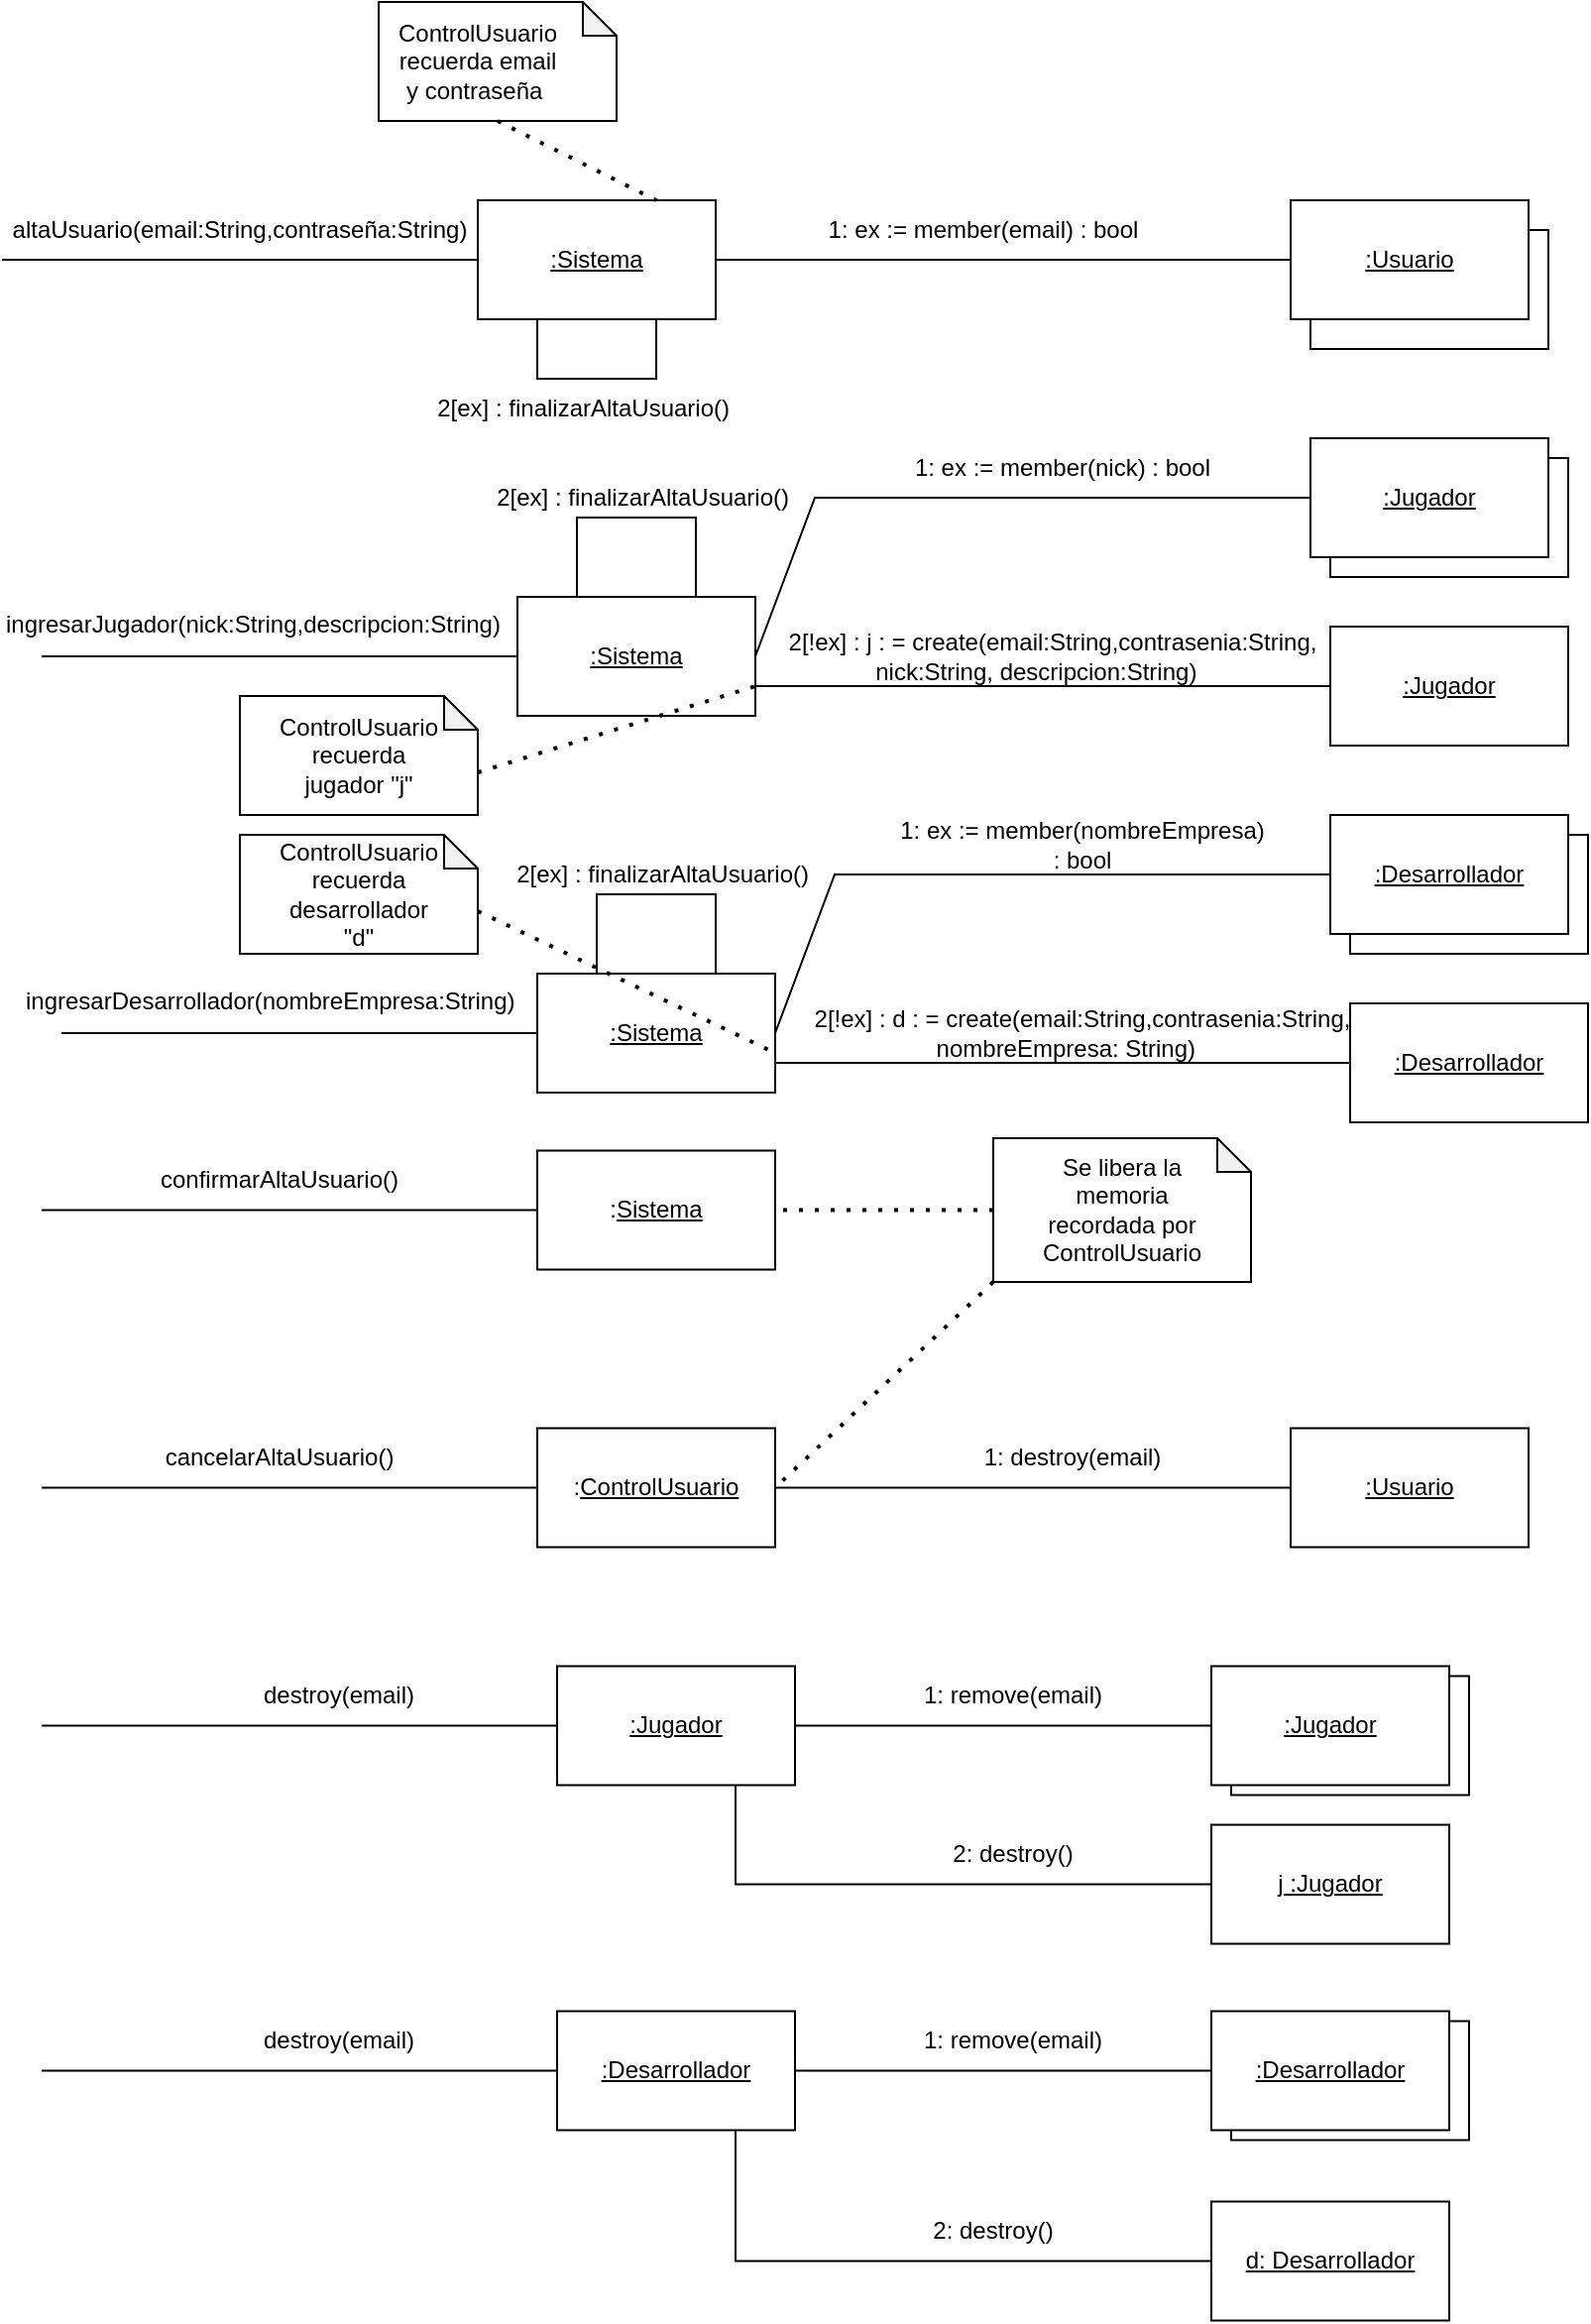 <mxfile version="18.0.1" type="device"><diagram id="YKAVg9rmcfV_RmcnGZEN" name="Página-1"><mxGraphModel dx="868" dy="545" grid="1" gridSize="10" guides="1" tooltips="1" connect="1" arrows="1" fold="1" page="1" pageScale="1" pageWidth="827" pageHeight="1169" math="0" shadow="0"><root><mxCell id="0"/><mxCell id="1" parent="0"/><mxCell id="14trF50bXuI_2LkwkROH-9" value="" style="rounded=0;whiteSpace=wrap;html=1;" parent="1" vertex="1"><mxGeometry x="660" y="115" width="120" height="60" as="geometry"/></mxCell><mxCell id="14trF50bXuI_2LkwkROH-1" value="&lt;u&gt;:Sistema&lt;/u&gt;" style="rounded=0;whiteSpace=wrap;html=1;" parent="1" vertex="1"><mxGeometry x="240" y="100" width="120" height="60" as="geometry"/></mxCell><mxCell id="14trF50bXuI_2LkwkROH-2" value="" style="endArrow=none;html=1;rounded=0;entryX=0;entryY=0.5;entryDx=0;entryDy=0;" parent="1" target="14trF50bXuI_2LkwkROH-1" edge="1"><mxGeometry width="50" height="50" relative="1" as="geometry"><mxPoint y="130" as="sourcePoint"/><mxPoint x="400" y="310" as="targetPoint"/></mxGeometry></mxCell><mxCell id="14trF50bXuI_2LkwkROH-3" value="altaUsuario(email:String,contraseña:String)" style="text;html=1;strokeColor=none;fillColor=none;align=center;verticalAlign=middle;whiteSpace=wrap;rounded=0;" parent="1" vertex="1"><mxGeometry x="90" y="100" width="60" height="30" as="geometry"/></mxCell><mxCell id="14trF50bXuI_2LkwkROH-4" value="" style="rounded=0;whiteSpace=wrap;html=1;" parent="1" vertex="1"><mxGeometry x="650" y="100" width="120" height="60" as="geometry"/></mxCell><mxCell id="14trF50bXuI_2LkwkROH-5" value="" style="endArrow=none;html=1;rounded=0;entryX=0;entryY=0.5;entryDx=0;entryDy=0;exitX=1;exitY=0.5;exitDx=0;exitDy=0;" parent="1" source="14trF50bXuI_2LkwkROH-1" target="14trF50bXuI_2LkwkROH-4" edge="1"><mxGeometry width="50" height="50" relative="1" as="geometry"><mxPoint x="380" y="130" as="sourcePoint"/><mxPoint x="590" y="310" as="targetPoint"/><Array as="points"/></mxGeometry></mxCell><mxCell id="14trF50bXuI_2LkwkROH-8" value="&lt;u&gt;:Usuario&lt;/u&gt;" style="text;html=1;strokeColor=none;fillColor=none;align=center;verticalAlign=middle;whiteSpace=wrap;rounded=0;" parent="1" vertex="1"><mxGeometry x="680" y="115" width="60" height="30" as="geometry"/></mxCell><mxCell id="14trF50bXuI_2LkwkROH-12" value="" style="endArrow=none;html=1;rounded=0;exitX=0.75;exitY=1;exitDx=0;exitDy=0;entryX=0.25;entryY=1;entryDx=0;entryDy=0;" parent="1" source="14trF50bXuI_2LkwkROH-1" target="14trF50bXuI_2LkwkROH-1" edge="1"><mxGeometry width="50" height="50" relative="1" as="geometry"><mxPoint x="360" y="130" as="sourcePoint"/><mxPoint x="160" y="190" as="targetPoint"/><Array as="points"><mxPoint x="330" y="190"/><mxPoint x="270" y="190"/></Array></mxGeometry></mxCell><mxCell id="14trF50bXuI_2LkwkROH-16" value="1: ex := member(email) : bool" style="text;html=1;strokeColor=none;fillColor=none;align=center;verticalAlign=middle;whiteSpace=wrap;rounded=0;rotation=0;" parent="1" vertex="1"><mxGeometry x="400" y="100" width="190" height="30" as="geometry"/></mxCell><mxCell id="14trF50bXuI_2LkwkROH-22" value="2[ex] : finalizarAltaUsuario()&amp;nbsp; &amp;nbsp;&amp;nbsp;" style="text;html=1;strokeColor=none;fillColor=none;align=center;verticalAlign=middle;whiteSpace=wrap;rounded=0;" parent="1" vertex="1"><mxGeometry x="50" y="190" width="500" height="30" as="geometry"/></mxCell><mxCell id="14trF50bXuI_2LkwkROH-24" value="" style="rounded=0;whiteSpace=wrap;html=1;" parent="1" vertex="1"><mxGeometry x="260" y="300" width="120" height="60" as="geometry"/></mxCell><mxCell id="14trF50bXuI_2LkwkROH-25" value="&lt;u&gt;:Sistema&lt;/u&gt;" style="text;html=1;strokeColor=none;fillColor=none;align=center;verticalAlign=middle;whiteSpace=wrap;rounded=0;" parent="1" vertex="1"><mxGeometry x="290" y="315" width="60" height="30" as="geometry"/></mxCell><mxCell id="14trF50bXuI_2LkwkROH-26" value="" style="endArrow=none;html=1;rounded=0;entryX=0;entryY=0.5;entryDx=0;entryDy=0;" parent="1" target="14trF50bXuI_2LkwkROH-24" edge="1"><mxGeometry width="50" height="50" relative="1" as="geometry"><mxPoint x="20" y="330" as="sourcePoint"/><mxPoint x="590" y="200" as="targetPoint"/><Array as="points"><mxPoint x="60" y="330"/></Array></mxGeometry></mxCell><mxCell id="14trF50bXuI_2LkwkROH-30" value="ingresarJugador(nick:String,descripcion:String)" style="text;whiteSpace=wrap;html=1;" parent="1" vertex="1"><mxGeometry y="300" width="310" height="30" as="geometry"/></mxCell><mxCell id="14trF50bXuI_2LkwkROH-33" value="" style="rounded=0;whiteSpace=wrap;html=1;" parent="1" vertex="1"><mxGeometry x="670" y="230" width="120" height="60" as="geometry"/></mxCell><mxCell id="14trF50bXuI_2LkwkROH-34" value="" style="rounded=0;whiteSpace=wrap;html=1;" parent="1" vertex="1"><mxGeometry x="660" y="220" width="120" height="60" as="geometry"/></mxCell><mxCell id="14trF50bXuI_2LkwkROH-35" value="" style="endArrow=none;html=1;rounded=0;entryX=0;entryY=0.5;entryDx=0;entryDy=0;exitX=1;exitY=0.5;exitDx=0;exitDy=0;" parent="1" source="14trF50bXuI_2LkwkROH-24" edge="1"><mxGeometry width="50" height="50" relative="1" as="geometry"><mxPoint x="390" y="340" as="sourcePoint"/><mxPoint x="660" y="250" as="targetPoint"/><Array as="points"><mxPoint x="410" y="250"/></Array></mxGeometry></mxCell><mxCell id="14trF50bXuI_2LkwkROH-36" value="&lt;u&gt;:Jugador&lt;/u&gt;" style="text;html=1;strokeColor=none;fillColor=none;align=center;verticalAlign=middle;whiteSpace=wrap;rounded=0;" parent="1" vertex="1"><mxGeometry x="690" y="235" width="60" height="30" as="geometry"/></mxCell><mxCell id="14trF50bXuI_2LkwkROH-37" value="" style="rounded=0;whiteSpace=wrap;html=1;" parent="1" vertex="1"><mxGeometry x="670" y="315" width="120" height="60" as="geometry"/></mxCell><mxCell id="14trF50bXuI_2LkwkROH-38" value="" style="endArrow=none;html=1;rounded=0;entryX=0;entryY=0.5;entryDx=0;entryDy=0;exitX=1;exitY=0.75;exitDx=0;exitDy=0;" parent="1" source="14trF50bXuI_2LkwkROH-24" target="14trF50bXuI_2LkwkROH-37" edge="1"><mxGeometry width="50" height="50" relative="1" as="geometry"><mxPoint x="390" y="340" as="sourcePoint"/><mxPoint x="730" y="320" as="targetPoint"/></mxGeometry></mxCell><mxCell id="14trF50bXuI_2LkwkROH-39" value="&lt;u&gt;:Jugador&lt;/u&gt;" style="text;html=1;strokeColor=none;fillColor=none;align=center;verticalAlign=middle;whiteSpace=wrap;rounded=0;" parent="1" vertex="1"><mxGeometry x="700" y="330" width="60" height="30" as="geometry"/></mxCell><mxCell id="14trF50bXuI_2LkwkROH-40" value="1: ex := member(nick) : bool" style="text;html=1;strokeColor=none;fillColor=none;align=center;verticalAlign=middle;whiteSpace=wrap;rounded=0;rotation=0;" parent="1" vertex="1"><mxGeometry x="440" y="220" width="190" height="30" as="geometry"/></mxCell><mxCell id="14trF50bXuI_2LkwkROH-41" value="2[!ex] : j : = create(email:String,contrasenia:String, &lt;br&gt;nick:String, descripcion:String)&amp;nbsp; &amp;nbsp; &amp;nbsp;" style="text;html=1;strokeColor=none;fillColor=none;align=center;verticalAlign=middle;whiteSpace=wrap;rounded=0;" parent="1" vertex="1"><mxGeometry x="380" y="315" width="300" height="30" as="geometry"/></mxCell><mxCell id="14trF50bXuI_2LkwkROH-45" value="" style="shape=note;whiteSpace=wrap;html=1;backgroundOutline=1;darkOpacity=0.05;size=17;" parent="1" vertex="1"><mxGeometry x="190" width="120" height="60" as="geometry"/></mxCell><mxCell id="14trF50bXuI_2LkwkROH-46" value="ControlUsuario recuerda email y contraseña&amp;nbsp;" style="text;html=1;strokeColor=none;fillColor=none;align=center;verticalAlign=middle;whiteSpace=wrap;rounded=0;" parent="1" vertex="1"><mxGeometry x="210" y="15" width="60" height="30" as="geometry"/></mxCell><mxCell id="14trF50bXuI_2LkwkROH-50" value="" style="endArrow=none;dashed=1;html=1;dashPattern=1 3;strokeWidth=2;rounded=0;exitX=0.5;exitY=1;exitDx=0;exitDy=0;exitPerimeter=0;entryX=0.75;entryY=0;entryDx=0;entryDy=0;" parent="1" source="14trF50bXuI_2LkwkROH-45" target="14trF50bXuI_2LkwkROH-1" edge="1"><mxGeometry width="50" height="50" relative="1" as="geometry"><mxPoint x="450" y="290" as="sourcePoint"/><mxPoint x="500" y="240" as="targetPoint"/></mxGeometry></mxCell><mxCell id="14trF50bXuI_2LkwkROH-53" value="" style="endArrow=none;html=1;rounded=0;exitX=0.75;exitY=0;exitDx=0;exitDy=0;entryX=0.25;entryY=0;entryDx=0;entryDy=0;" parent="1" source="14trF50bXuI_2LkwkROH-24" target="14trF50bXuI_2LkwkROH-24" edge="1"><mxGeometry width="50" height="50" relative="1" as="geometry"><mxPoint x="340" y="170" as="sourcePoint"/><mxPoint x="290" y="290" as="targetPoint"/><Array as="points"><mxPoint x="350" y="260"/><mxPoint x="290" y="260"/></Array></mxGeometry></mxCell><mxCell id="14trF50bXuI_2LkwkROH-55" value="2[ex] : finalizarAltaUsuario()&amp;nbsp; &amp;nbsp;&amp;nbsp;" style="text;html=1;strokeColor=none;fillColor=none;align=center;verticalAlign=middle;whiteSpace=wrap;rounded=0;" parent="1" vertex="1"><mxGeometry x="80" y="235" width="500" height="30" as="geometry"/></mxCell><mxCell id="14trF50bXuI_2LkwkROH-56" value="" style="rounded=0;whiteSpace=wrap;html=1;" parent="1" vertex="1"><mxGeometry x="270" y="490" width="120" height="60" as="geometry"/></mxCell><mxCell id="14trF50bXuI_2LkwkROH-57" value="&lt;u&gt;:Sistema&lt;/u&gt;" style="text;html=1;strokeColor=none;fillColor=none;align=center;verticalAlign=middle;whiteSpace=wrap;rounded=0;" parent="1" vertex="1"><mxGeometry x="300" y="505" width="60" height="30" as="geometry"/></mxCell><mxCell id="14trF50bXuI_2LkwkROH-58" value="" style="endArrow=none;html=1;rounded=0;entryX=0;entryY=0.5;entryDx=0;entryDy=0;" parent="1" target="14trF50bXuI_2LkwkROH-56" edge="1"><mxGeometry width="50" height="50" relative="1" as="geometry"><mxPoint x="30" y="520" as="sourcePoint"/><mxPoint x="600" y="390" as="targetPoint"/><Array as="points"><mxPoint x="70" y="520"/></Array></mxGeometry></mxCell><mxCell id="14trF50bXuI_2LkwkROH-59" value="ingresarDesarrollador(nombreEmpresa:String)" style="text;whiteSpace=wrap;html=1;" parent="1" vertex="1"><mxGeometry x="10" y="490" width="310" height="30" as="geometry"/></mxCell><mxCell id="14trF50bXuI_2LkwkROH-60" value="" style="rounded=0;whiteSpace=wrap;html=1;" parent="1" vertex="1"><mxGeometry x="680" y="420" width="120" height="60" as="geometry"/></mxCell><mxCell id="14trF50bXuI_2LkwkROH-61" value="" style="rounded=0;whiteSpace=wrap;html=1;" parent="1" vertex="1"><mxGeometry x="670" y="410" width="120" height="60" as="geometry"/></mxCell><mxCell id="14trF50bXuI_2LkwkROH-62" value="" style="endArrow=none;html=1;rounded=0;entryX=0;entryY=0.5;entryDx=0;entryDy=0;exitX=1;exitY=0.5;exitDx=0;exitDy=0;" parent="1" source="14trF50bXuI_2LkwkROH-56" edge="1"><mxGeometry width="50" height="50" relative="1" as="geometry"><mxPoint x="400" y="530" as="sourcePoint"/><mxPoint x="670" y="440" as="targetPoint"/><Array as="points"><mxPoint x="420" y="440"/></Array></mxGeometry></mxCell><mxCell id="14trF50bXuI_2LkwkROH-63" value="&lt;u&gt;:Desarrollador&lt;/u&gt;" style="text;html=1;strokeColor=none;fillColor=none;align=center;verticalAlign=middle;whiteSpace=wrap;rounded=0;" parent="1" vertex="1"><mxGeometry x="700" y="425" width="60" height="30" as="geometry"/></mxCell><mxCell id="14trF50bXuI_2LkwkROH-64" value="" style="rounded=0;whiteSpace=wrap;html=1;" parent="1" vertex="1"><mxGeometry x="680" y="505" width="120" height="60" as="geometry"/></mxCell><mxCell id="14trF50bXuI_2LkwkROH-65" value="" style="endArrow=none;html=1;rounded=0;entryX=0;entryY=0.5;entryDx=0;entryDy=0;exitX=1;exitY=0.75;exitDx=0;exitDy=0;" parent="1" source="14trF50bXuI_2LkwkROH-56" target="14trF50bXuI_2LkwkROH-64" edge="1"><mxGeometry width="50" height="50" relative="1" as="geometry"><mxPoint x="400" y="530" as="sourcePoint"/><mxPoint x="740" y="510" as="targetPoint"/></mxGeometry></mxCell><mxCell id="14trF50bXuI_2LkwkROH-66" value="&lt;u&gt;:Desarrollador&lt;/u&gt;" style="text;html=1;strokeColor=none;fillColor=none;align=center;verticalAlign=middle;whiteSpace=wrap;rounded=0;" parent="1" vertex="1"><mxGeometry x="710" y="520" width="60" height="30" as="geometry"/></mxCell><mxCell id="14trF50bXuI_2LkwkROH-67" value="1: ex := member(nombreEmpresa) : bool" style="text;html=1;strokeColor=none;fillColor=none;align=center;verticalAlign=middle;whiteSpace=wrap;rounded=0;rotation=0;" parent="1" vertex="1"><mxGeometry x="450" y="410" width="190" height="30" as="geometry"/></mxCell><mxCell id="14trF50bXuI_2LkwkROH-68" value="2[!ex] : d : = create(email:String,contrasenia:String, &lt;br&gt;nombreEmpresa: String)&amp;nbsp; &amp;nbsp; &amp;nbsp;" style="text;html=1;strokeColor=none;fillColor=none;align=center;verticalAlign=middle;whiteSpace=wrap;rounded=0;" parent="1" vertex="1"><mxGeometry x="360" y="505" width="370" height="30" as="geometry"/></mxCell><mxCell id="14trF50bXuI_2LkwkROH-69" value="" style="endArrow=none;html=1;rounded=0;exitX=0.75;exitY=0;exitDx=0;exitDy=0;entryX=0.25;entryY=0;entryDx=0;entryDy=0;" parent="1" source="14trF50bXuI_2LkwkROH-56" target="14trF50bXuI_2LkwkROH-56" edge="1"><mxGeometry width="50" height="50" relative="1" as="geometry"><mxPoint x="350" y="360" as="sourcePoint"/><mxPoint x="300" y="480" as="targetPoint"/><Array as="points"><mxPoint x="360" y="450"/><mxPoint x="300" y="450"/></Array></mxGeometry></mxCell><mxCell id="14trF50bXuI_2LkwkROH-70" value="2[ex] : finalizarAltaUsuario()&amp;nbsp; &amp;nbsp;&amp;nbsp;" style="text;html=1;strokeColor=none;fillColor=none;align=center;verticalAlign=middle;whiteSpace=wrap;rounded=0;" parent="1" vertex="1"><mxGeometry x="90" y="425" width="500" height="30" as="geometry"/></mxCell><mxCell id="14trF50bXuI_2LkwkROH-82" value=":&lt;u&gt;Sistema&lt;/u&gt;" style="rounded=0;whiteSpace=wrap;html=1;" parent="1" vertex="1"><mxGeometry x="270" y="579.25" width="120" height="60" as="geometry"/></mxCell><mxCell id="14trF50bXuI_2LkwkROH-83" value="" style="endArrow=none;html=1;rounded=0;entryX=0;entryY=0.5;entryDx=0;entryDy=0;" parent="1" target="14trF50bXuI_2LkwkROH-82" edge="1"><mxGeometry width="50" height="50" relative="1" as="geometry"><mxPoint x="20" y="609.25" as="sourcePoint"/><mxPoint x="310" y="534.25" as="targetPoint"/></mxGeometry></mxCell><mxCell id="14trF50bXuI_2LkwkROH-84" value="confirmarAltaUsuario()" style="text;html=1;strokeColor=none;fillColor=none;align=center;verticalAlign=middle;whiteSpace=wrap;rounded=0;" parent="1" vertex="1"><mxGeometry x="110" y="579.25" width="60" height="30" as="geometry"/></mxCell><mxCell id="14trF50bXuI_2LkwkROH-85" value="" style="shape=note;whiteSpace=wrap;html=1;backgroundOutline=1;darkOpacity=0.05;size=17;" parent="1" vertex="1"><mxGeometry x="500" y="573" width="130" height="72.5" as="geometry"/></mxCell><mxCell id="14trF50bXuI_2LkwkROH-86" value="Se libera la memoria recordada por ControlUsuario" style="text;html=1;strokeColor=none;fillColor=none;align=center;verticalAlign=middle;whiteSpace=wrap;rounded=0;" parent="1" vertex="1"><mxGeometry x="535" y="594.25" width="60" height="30" as="geometry"/></mxCell><mxCell id="14trF50bXuI_2LkwkROH-87" value="" style="endArrow=none;dashed=1;html=1;dashPattern=1 3;strokeWidth=2;rounded=0;exitX=0;exitY=0.5;exitDx=0;exitDy=0;exitPerimeter=0;entryX=1;entryY=0.5;entryDx=0;entryDy=0;" parent="1" source="14trF50bXuI_2LkwkROH-85" target="14trF50bXuI_2LkwkROH-82" edge="1"><mxGeometry width="50" height="50" relative="1" as="geometry"><mxPoint x="760" y="876.75" as="sourcePoint"/><mxPoint x="750" y="571.75" as="targetPoint"/></mxGeometry></mxCell><mxCell id="14trF50bXuI_2LkwkROH-90" value=":&lt;u&gt;ControlUsuario&lt;/u&gt;" style="rounded=0;whiteSpace=wrap;html=1;" parent="1" vertex="1"><mxGeometry x="270" y="719.25" width="120" height="60" as="geometry"/></mxCell><mxCell id="14trF50bXuI_2LkwkROH-91" value="" style="endArrow=none;html=1;rounded=0;entryX=0;entryY=0.5;entryDx=0;entryDy=0;" parent="1" target="14trF50bXuI_2LkwkROH-90" edge="1"><mxGeometry width="50" height="50" relative="1" as="geometry"><mxPoint x="20" y="749.25" as="sourcePoint"/><mxPoint x="310" y="674.25" as="targetPoint"/></mxGeometry></mxCell><mxCell id="14trF50bXuI_2LkwkROH-92" value="cancelarAltaUsuario()" style="text;html=1;strokeColor=none;fillColor=none;align=center;verticalAlign=middle;whiteSpace=wrap;rounded=0;" parent="1" vertex="1"><mxGeometry x="110" y="719.25" width="60" height="30" as="geometry"/></mxCell><mxCell id="14trF50bXuI_2LkwkROH-93" value="&lt;u&gt;:Usuario&lt;/u&gt;" style="rounded=0;whiteSpace=wrap;html=1;" parent="1" vertex="1"><mxGeometry x="650" y="719.25" width="120" height="60" as="geometry"/></mxCell><mxCell id="14trF50bXuI_2LkwkROH-94" value="" style="endArrow=none;html=1;rounded=0;entryX=0;entryY=0.5;entryDx=0;entryDy=0;exitX=1;exitY=0.5;exitDx=0;exitDy=0;" parent="1" source="14trF50bXuI_2LkwkROH-90" target="14trF50bXuI_2LkwkROH-93" edge="1"><mxGeometry width="50" height="50" relative="1" as="geometry"><mxPoint x="400" y="749.25" as="sourcePoint"/><mxPoint x="690" y="674.25" as="targetPoint"/></mxGeometry></mxCell><mxCell id="14trF50bXuI_2LkwkROH-95" value="1: destroy(email)" style="text;html=1;strokeColor=none;fillColor=none;align=center;verticalAlign=middle;whiteSpace=wrap;rounded=0;" parent="1" vertex="1"><mxGeometry x="490" y="719.25" width="100" height="30" as="geometry"/></mxCell><mxCell id="14trF50bXuI_2LkwkROH-110" value="&lt;u&gt;:Jugador&lt;/u&gt;" style="rounded=0;whiteSpace=wrap;html=1;" parent="1" vertex="1"><mxGeometry x="280" y="839.25" width="120" height="60" as="geometry"/></mxCell><mxCell id="14trF50bXuI_2LkwkROH-111" value="" style="endArrow=none;html=1;rounded=0;entryX=0;entryY=0.5;entryDx=0;entryDy=0;exitX=1;exitY=0.5;exitDx=0;exitDy=0;" parent="1" target="14trF50bXuI_2LkwkROH-110" edge="1"><mxGeometry width="50" height="50" relative="1" as="geometry"><mxPoint x="20" y="869.25" as="sourcePoint"/><mxPoint x="320" y="794.25" as="targetPoint"/></mxGeometry></mxCell><mxCell id="14trF50bXuI_2LkwkROH-112" value="destroy(email)" style="text;html=1;strokeColor=none;fillColor=none;align=center;verticalAlign=middle;whiteSpace=wrap;rounded=0;" parent="1" vertex="1"><mxGeometry x="120" y="839.25" width="100" height="30" as="geometry"/></mxCell><mxCell id="14trF50bXuI_2LkwkROH-113" value="" style="rounded=0;whiteSpace=wrap;html=1;" parent="1" vertex="1"><mxGeometry x="620" y="844.25" width="120" height="60" as="geometry"/></mxCell><mxCell id="14trF50bXuI_2LkwkROH-114" value="" style="endArrow=none;html=1;rounded=0;exitX=0.75;exitY=1;exitDx=0;exitDy=0;entryX=0;entryY=0.5;entryDx=0;entryDy=0;" parent="1" source="14trF50bXuI_2LkwkROH-110" target="14trF50bXuI_2LkwkROH-145" edge="1"><mxGeometry width="50" height="50" relative="1" as="geometry"><mxPoint x="420" y="869.25" as="sourcePoint"/><mxPoint x="600" y="949.25" as="targetPoint"/><Array as="points"><mxPoint x="370" y="949.25"/><mxPoint x="560" y="949.25"/></Array></mxGeometry></mxCell><mxCell id="14trF50bXuI_2LkwkROH-115" value="2: destroy()" style="text;html=1;strokeColor=none;fillColor=none;align=center;verticalAlign=middle;whiteSpace=wrap;rounded=0;" parent="1" vertex="1"><mxGeometry x="460" y="919.25" width="100" height="30" as="geometry"/></mxCell><mxCell id="14trF50bXuI_2LkwkROH-116" value="&lt;u&gt;:Jugador&lt;/u&gt;" style="rounded=0;whiteSpace=wrap;html=1;" parent="1" vertex="1"><mxGeometry x="610" y="839.25" width="120" height="60" as="geometry"/></mxCell><mxCell id="14trF50bXuI_2LkwkROH-120" value="" style="endArrow=none;html=1;rounded=0;exitX=1;exitY=0.5;exitDx=0;exitDy=0;entryX=0;entryY=0.5;entryDx=0;entryDy=0;" parent="1" source="14trF50bXuI_2LkwkROH-110" target="14trF50bXuI_2LkwkROH-116" edge="1"><mxGeometry width="50" height="50" relative="1" as="geometry"><mxPoint x="380" y="839.25" as="sourcePoint"/><mxPoint x="430" y="789.25" as="targetPoint"/></mxGeometry></mxCell><mxCell id="14trF50bXuI_2LkwkROH-121" value="1: remove(email)" style="text;html=1;strokeColor=none;fillColor=none;align=center;verticalAlign=middle;whiteSpace=wrap;rounded=0;" parent="1" vertex="1"><mxGeometry x="460" y="839.25" width="100" height="30" as="geometry"/></mxCell><mxCell id="14trF50bXuI_2LkwkROH-122" value="&lt;u&gt;:Desarrollador&lt;/u&gt;" style="rounded=0;whiteSpace=wrap;html=1;" parent="1" vertex="1"><mxGeometry x="280" y="1013.25" width="120" height="60" as="geometry"/></mxCell><mxCell id="14trF50bXuI_2LkwkROH-123" value="" style="endArrow=none;html=1;rounded=0;entryX=0;entryY=0.5;entryDx=0;entryDy=0;exitX=1;exitY=0.5;exitDx=0;exitDy=0;" parent="1" target="14trF50bXuI_2LkwkROH-122" edge="1"><mxGeometry width="50" height="50" relative="1" as="geometry"><mxPoint x="20" y="1043.25" as="sourcePoint"/><mxPoint x="320" y="968.25" as="targetPoint"/></mxGeometry></mxCell><mxCell id="14trF50bXuI_2LkwkROH-124" value="destroy(email)" style="text;html=1;strokeColor=none;fillColor=none;align=center;verticalAlign=middle;whiteSpace=wrap;rounded=0;" parent="1" vertex="1"><mxGeometry x="120" y="1013.25" width="100" height="30" as="geometry"/></mxCell><mxCell id="14trF50bXuI_2LkwkROH-125" value="" style="rounded=0;whiteSpace=wrap;html=1;" parent="1" vertex="1"><mxGeometry x="620" y="1018.25" width="120" height="60" as="geometry"/></mxCell><mxCell id="14trF50bXuI_2LkwkROH-128" value="&lt;u&gt;:Desarrollador&lt;/u&gt;" style="rounded=0;whiteSpace=wrap;html=1;" parent="1" vertex="1"><mxGeometry x="610" y="1013.25" width="120" height="60" as="geometry"/></mxCell><mxCell id="14trF50bXuI_2LkwkROH-129" value="" style="endArrow=none;html=1;rounded=0;exitX=1;exitY=0.5;exitDx=0;exitDy=0;entryX=0;entryY=0.5;entryDx=0;entryDy=0;" parent="1" source="14trF50bXuI_2LkwkROH-122" target="14trF50bXuI_2LkwkROH-128" edge="1"><mxGeometry width="50" height="50" relative="1" as="geometry"><mxPoint x="380" y="1013.25" as="sourcePoint"/><mxPoint x="430" y="963.25" as="targetPoint"/></mxGeometry></mxCell><mxCell id="14trF50bXuI_2LkwkROH-130" value="1: remove(email)" style="text;html=1;strokeColor=none;fillColor=none;align=center;verticalAlign=middle;whiteSpace=wrap;rounded=0;" parent="1" vertex="1"><mxGeometry x="460" y="1013.25" width="100" height="30" as="geometry"/></mxCell><mxCell id="14trF50bXuI_2LkwkROH-137" value="" style="endArrow=none;dashed=1;html=1;dashPattern=1 3;strokeWidth=2;rounded=0;exitX=0;exitY=1;exitDx=0;exitDy=0;exitPerimeter=0;" parent="1" source="14trF50bXuI_2LkwkROH-85" edge="1"><mxGeometry width="50" height="50" relative="1" as="geometry"><mxPoint x="510" y="619.25" as="sourcePoint"/><mxPoint x="390" y="749.25" as="targetPoint"/></mxGeometry></mxCell><mxCell id="14trF50bXuI_2LkwkROH-139" value="" style="shape=note;whiteSpace=wrap;html=1;backgroundOutline=1;darkOpacity=0.05;size=17;" parent="1" vertex="1"><mxGeometry x="120" y="350" width="120" height="60" as="geometry"/></mxCell><mxCell id="14trF50bXuI_2LkwkROH-140" value="ControlUsuario recuerda jugador &quot;j&quot;" style="text;html=1;strokeColor=none;fillColor=none;align=center;verticalAlign=middle;whiteSpace=wrap;rounded=0;" parent="1" vertex="1"><mxGeometry x="150" y="365" width="60" height="30" as="geometry"/></mxCell><mxCell id="14trF50bXuI_2LkwkROH-141" value="" style="endArrow=none;dashed=1;html=1;dashPattern=1 3;strokeWidth=2;rounded=0;exitX=0;exitY=0;exitDx=120;exitDy=38.5;exitPerimeter=0;entryX=0;entryY=1;entryDx=0;entryDy=0;" parent="1" source="14trF50bXuI_2LkwkROH-139" target="14trF50bXuI_2LkwkROH-41" edge="1"><mxGeometry width="50" height="50" relative="1" as="geometry"><mxPoint x="380" y="660" as="sourcePoint"/><mxPoint x="260" y="470" as="targetPoint"/></mxGeometry></mxCell><mxCell id="14trF50bXuI_2LkwkROH-142" value="" style="shape=note;whiteSpace=wrap;html=1;backgroundOutline=1;darkOpacity=0.05;size=17;" parent="1" vertex="1"><mxGeometry x="120" y="420" width="120" height="60" as="geometry"/></mxCell><mxCell id="14trF50bXuI_2LkwkROH-143" value="ControlUsuario recuerda desarrollador &quot;d&quot;" style="text;html=1;strokeColor=none;fillColor=none;align=center;verticalAlign=middle;whiteSpace=wrap;rounded=0;" parent="1" vertex="1"><mxGeometry x="150" y="435" width="60" height="30" as="geometry"/></mxCell><mxCell id="14trF50bXuI_2LkwkROH-144" value="" style="endArrow=none;dashed=1;html=1;dashPattern=1 3;strokeWidth=2;rounded=0;exitX=0;exitY=0;exitDx=120;exitDy=38.5;exitPerimeter=0;" parent="1" source="14trF50bXuI_2LkwkROH-142" edge="1"><mxGeometry width="50" height="50" relative="1" as="geometry"><mxPoint x="360" y="840" as="sourcePoint"/><mxPoint x="390" y="530" as="targetPoint"/></mxGeometry></mxCell><mxCell id="14trF50bXuI_2LkwkROH-145" value="&lt;u&gt;j :Jugador&lt;/u&gt;" style="rounded=0;whiteSpace=wrap;html=1;" parent="1" vertex="1"><mxGeometry x="610" y="919.25" width="120" height="60" as="geometry"/></mxCell><mxCell id="14trF50bXuI_2LkwkROH-146" value="" style="endArrow=none;html=1;rounded=0;entryX=0;entryY=0.5;entryDx=0;entryDy=0;exitX=0.75;exitY=1;exitDx=0;exitDy=0;" parent="1" source="14trF50bXuI_2LkwkROH-122" target="14trF50bXuI_2LkwkROH-148" edge="1"><mxGeometry width="50" height="50" relative="1" as="geometry"><mxPoint x="360" y="1079.25" as="sourcePoint"/><mxPoint x="590" y="1139.25" as="targetPoint"/><Array as="points"><mxPoint x="370" y="1139.25"/><mxPoint x="550" y="1139.25"/></Array></mxGeometry></mxCell><mxCell id="14trF50bXuI_2LkwkROH-147" value="2: destroy()" style="text;html=1;strokeColor=none;fillColor=none;align=center;verticalAlign=middle;whiteSpace=wrap;rounded=0;" parent="1" vertex="1"><mxGeometry x="450" y="1109.25" width="100" height="30" as="geometry"/></mxCell><mxCell id="14trF50bXuI_2LkwkROH-148" value="&lt;u&gt;d: Desarrollador&lt;/u&gt;" style="rounded=0;whiteSpace=wrap;html=1;" parent="1" vertex="1"><mxGeometry x="610" y="1109.25" width="120" height="60" as="geometry"/></mxCell></root></mxGraphModel></diagram></mxfile>